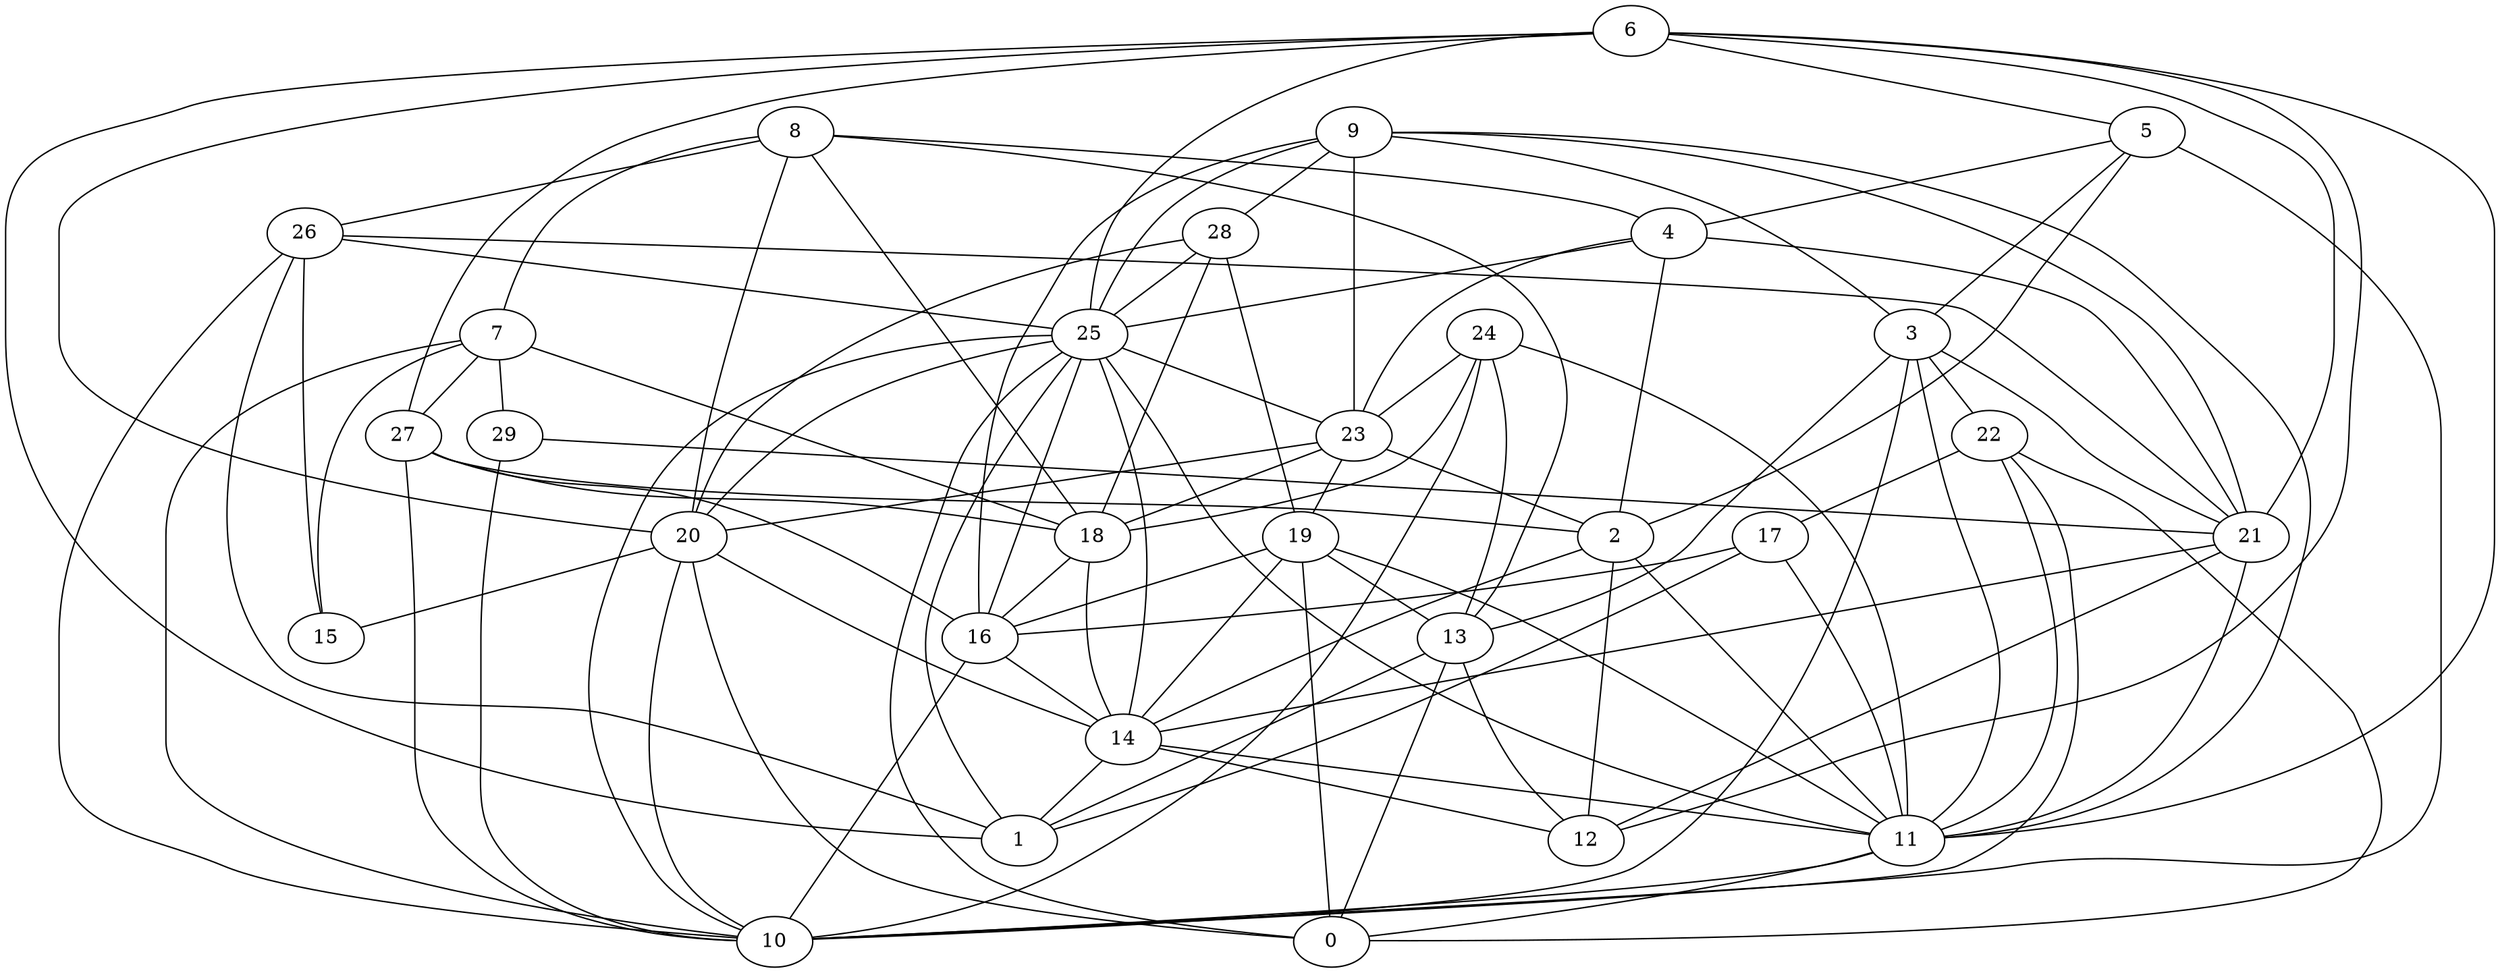 digraph GG_graph {

subgraph G_graph {
edge [color = black]
"13" -> "0" [dir = none]
"13" -> "1" [dir = none]
"13" -> "12" [dir = none]
"16" -> "14" [dir = none]
"16" -> "10" [dir = none]
"28" -> "25" [dir = none]
"28" -> "19" [dir = none]
"9" -> "3" [dir = none]
"9" -> "21" [dir = none]
"9" -> "28" [dir = none]
"9" -> "16" [dir = none]
"9" -> "23" [dir = none]
"9" -> "25" [dir = none]
"17" -> "16" [dir = none]
"17" -> "1" [dir = none]
"17" -> "11" [dir = none]
"22" -> "0" [dir = none]
"22" -> "11" [dir = none]
"20" -> "10" [dir = none]
"20" -> "0" [dir = none]
"20" -> "15" [dir = none]
"20" -> "14" [dir = none]
"11" -> "0" [dir = none]
"11" -> "10" [dir = none]
"18" -> "16" [dir = none]
"18" -> "14" [dir = none]
"21" -> "14" [dir = none]
"21" -> "11" [dir = none]
"21" -> "12" [dir = none]
"23" -> "2" [dir = none]
"23" -> "19" [dir = none]
"23" -> "20" [dir = none]
"25" -> "11" [dir = none]
"25" -> "20" [dir = none]
"25" -> "14" [dir = none]
"25" -> "10" [dir = none]
"25" -> "0" [dir = none]
"25" -> "23" [dir = none]
"25" -> "1" [dir = none]
"25" -> "16" [dir = none]
"2" -> "12" [dir = none]
"2" -> "14" [dir = none]
"2" -> "11" [dir = none]
"3" -> "22" [dir = none]
"3" -> "10" [dir = none]
"3" -> "21" [dir = none]
"3" -> "11" [dir = none]
"6" -> "20" [dir = none]
"6" -> "12" [dir = none]
"6" -> "21" [dir = none]
"6" -> "11" [dir = none]
"6" -> "27" [dir = none]
"6" -> "1" [dir = none]
"6" -> "5" [dir = none]
"19" -> "14" [dir = none]
"19" -> "13" [dir = none]
"19" -> "16" [dir = none]
"5" -> "3" [dir = none]
"5" -> "2" [dir = none]
"14" -> "11" [dir = none]
"14" -> "12" [dir = none]
"14" -> "1" [dir = none]
"26" -> "1" [dir = none]
"26" -> "15" [dir = none]
"26" -> "21" [dir = none]
"4" -> "2" [dir = none]
"4" -> "21" [dir = none]
"29" -> "10" [dir = none]
"29" -> "21" [dir = none]
"7" -> "18" [dir = none]
"7" -> "29" [dir = none]
"7" -> "15" [dir = none]
"7" -> "10" [dir = none]
"27" -> "16" [dir = none]
"27" -> "18" [dir = none]
"27" -> "10" [dir = none]
"27" -> "2" [dir = none]
"8" -> "18" [dir = none]
"8" -> "26" [dir = none]
"8" -> "7" [dir = none]
"8" -> "13" [dir = none]
"8" -> "4" [dir = none]
"8" -> "20" [dir = none]
"24" -> "13" [dir = none]
"24" -> "11" [dir = none]
"24" -> "10" [dir = none]
"24" -> "18" [dir = none]
"24" -> "23" [dir = none]
"19" -> "0" [dir = none]
"22" -> "17" [dir = none]
"28" -> "20" [dir = none]
"4" -> "25" [dir = none]
"5" -> "10" [dir = none]
"3" -> "13" [dir = none]
"7" -> "27" [dir = none]
"4" -> "23" [dir = none]
"28" -> "18" [dir = none]
"19" -> "11" [dir = none]
"5" -> "4" [dir = none]
"26" -> "10" [dir = none]
"23" -> "18" [dir = none]
"9" -> "11" [dir = none]
"22" -> "10" [dir = none]
"6" -> "25" [dir = none]
"26" -> "25" [dir = none]
}

}

